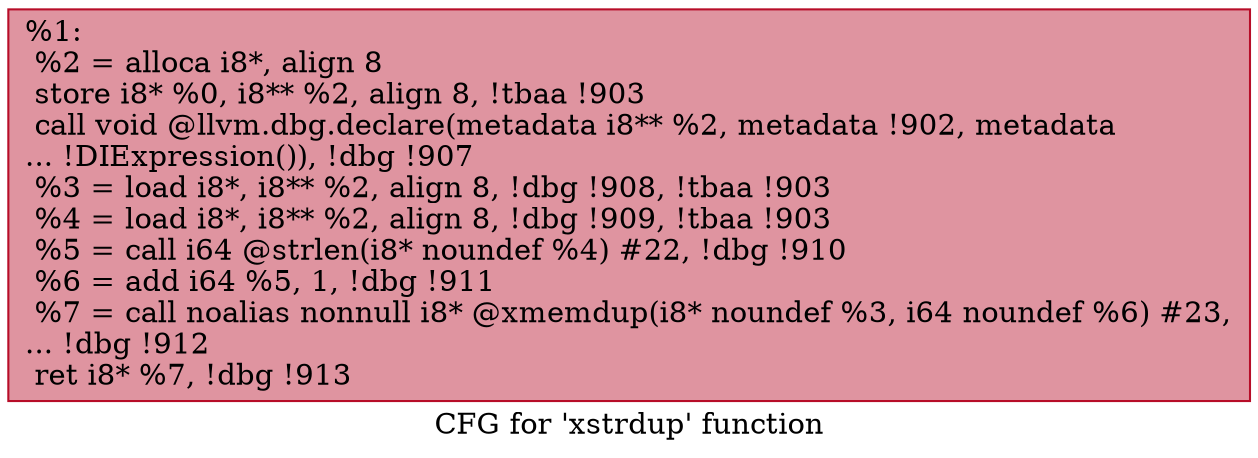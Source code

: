 digraph "CFG for 'xstrdup' function" {
	label="CFG for 'xstrdup' function";

	Node0x1e990a0 [shape=record,color="#b70d28ff", style=filled, fillcolor="#b70d2870",label="{%1:\l  %2 = alloca i8*, align 8\l  store i8* %0, i8** %2, align 8, !tbaa !903\l  call void @llvm.dbg.declare(metadata i8** %2, metadata !902, metadata\l... !DIExpression()), !dbg !907\l  %3 = load i8*, i8** %2, align 8, !dbg !908, !tbaa !903\l  %4 = load i8*, i8** %2, align 8, !dbg !909, !tbaa !903\l  %5 = call i64 @strlen(i8* noundef %4) #22, !dbg !910\l  %6 = add i64 %5, 1, !dbg !911\l  %7 = call noalias nonnull i8* @xmemdup(i8* noundef %3, i64 noundef %6) #23,\l... !dbg !912\l  ret i8* %7, !dbg !913\l}"];
}
